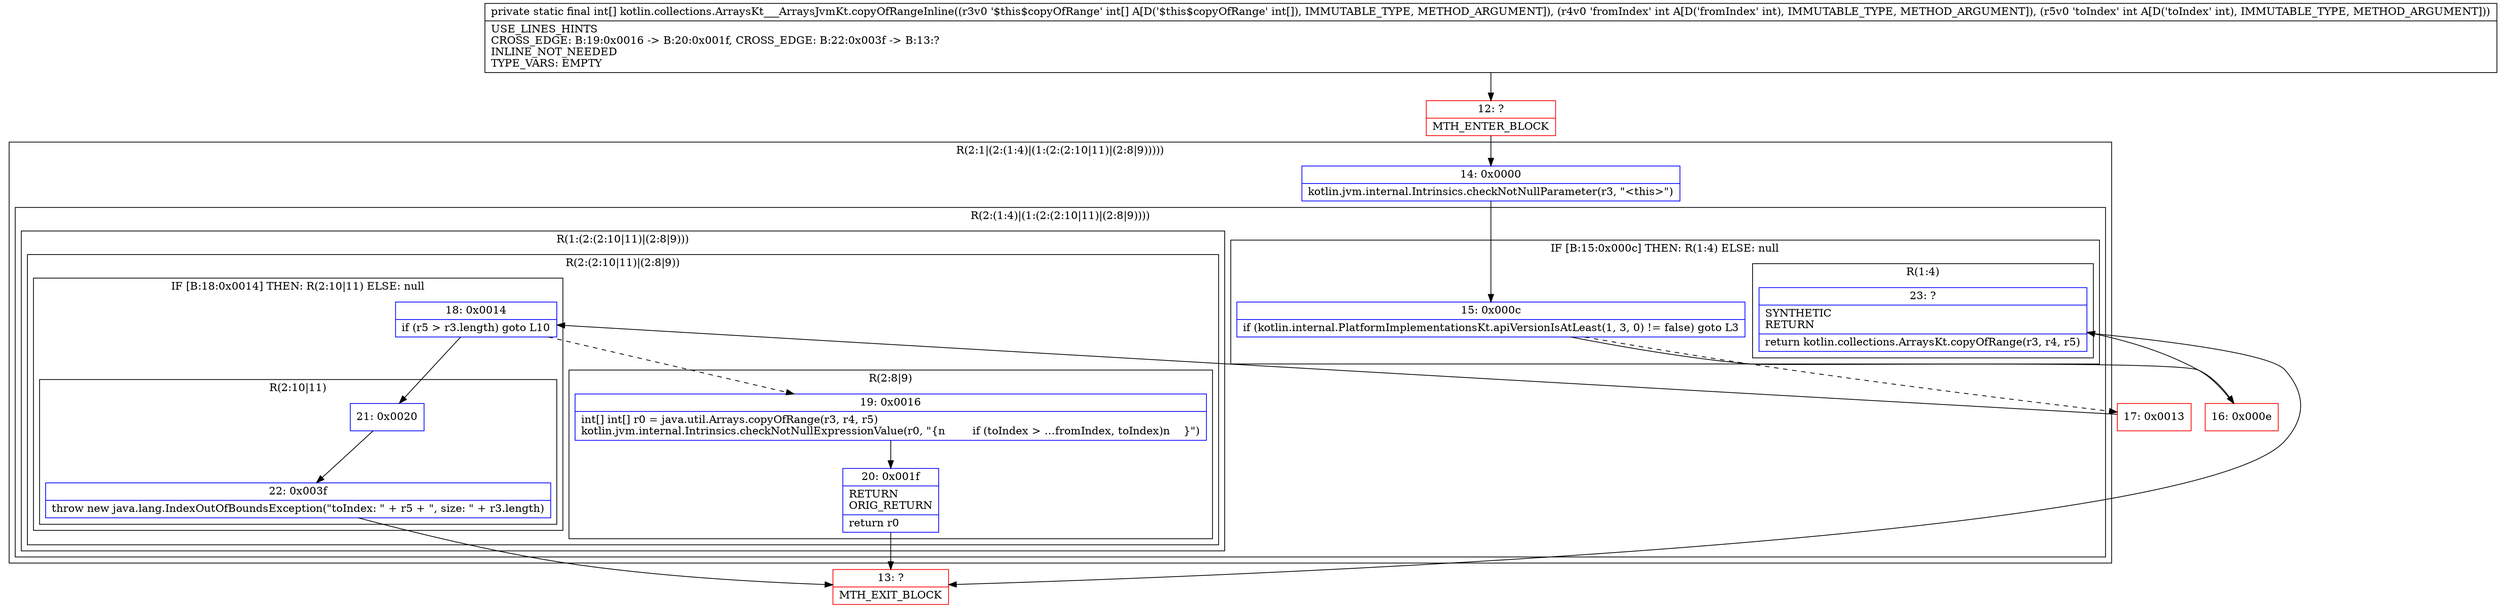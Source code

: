 digraph "CFG forkotlin.collections.ArraysKt___ArraysJvmKt.copyOfRangeInline([III)[I" {
subgraph cluster_Region_993218700 {
label = "R(2:1|(2:(1:4)|(1:(2:(2:10|11)|(2:8|9)))))";
node [shape=record,color=blue];
Node_14 [shape=record,label="{14\:\ 0x0000|kotlin.jvm.internal.Intrinsics.checkNotNullParameter(r3, \"\<this\>\")\l}"];
subgraph cluster_Region_674066846 {
label = "R(2:(1:4)|(1:(2:(2:10|11)|(2:8|9))))";
node [shape=record,color=blue];
subgraph cluster_IfRegion_1789112237 {
label = "IF [B:15:0x000c] THEN: R(1:4) ELSE: null";
node [shape=record,color=blue];
Node_15 [shape=record,label="{15\:\ 0x000c|if (kotlin.internal.PlatformImplementationsKt.apiVersionIsAtLeast(1, 3, 0) != false) goto L3\l}"];
subgraph cluster_Region_716445043 {
label = "R(1:4)";
node [shape=record,color=blue];
Node_23 [shape=record,label="{23\:\ ?|SYNTHETIC\lRETURN\l|return kotlin.collections.ArraysKt.copyOfRange(r3, r4, r5)\l}"];
}
}
subgraph cluster_Region_195205017 {
label = "R(1:(2:(2:10|11)|(2:8|9)))";
node [shape=record,color=blue];
subgraph cluster_Region_1220585202 {
label = "R(2:(2:10|11)|(2:8|9))";
node [shape=record,color=blue];
subgraph cluster_IfRegion_1072281216 {
label = "IF [B:18:0x0014] THEN: R(2:10|11) ELSE: null";
node [shape=record,color=blue];
Node_18 [shape=record,label="{18\:\ 0x0014|if (r5 \> r3.length) goto L10\l}"];
subgraph cluster_Region_897332099 {
label = "R(2:10|11)";
node [shape=record,color=blue];
Node_21 [shape=record,label="{21\:\ 0x0020}"];
Node_22 [shape=record,label="{22\:\ 0x003f|throw new java.lang.IndexOutOfBoundsException(\"toIndex: \" + r5 + \", size: \" + r3.length)\l}"];
}
}
subgraph cluster_Region_1619040926 {
label = "R(2:8|9)";
node [shape=record,color=blue];
Node_19 [shape=record,label="{19\:\ 0x0016|int[] int[] r0 = java.util.Arrays.copyOfRange(r3, r4, r5)\lkotlin.jvm.internal.Intrinsics.checkNotNullExpressionValue(r0, \"\{n        if (toIndex \> …fromIndex, toIndex)n    \}\")\l}"];
Node_20 [shape=record,label="{20\:\ 0x001f|RETURN\lORIG_RETURN\l|return r0\l}"];
}
}
}
}
}
Node_12 [shape=record,color=red,label="{12\:\ ?|MTH_ENTER_BLOCK\l}"];
Node_16 [shape=record,color=red,label="{16\:\ 0x000e}"];
Node_13 [shape=record,color=red,label="{13\:\ ?|MTH_EXIT_BLOCK\l}"];
Node_17 [shape=record,color=red,label="{17\:\ 0x0013}"];
MethodNode[shape=record,label="{private static final int[] kotlin.collections.ArraysKt___ArraysJvmKt.copyOfRangeInline((r3v0 '$this$copyOfRange' int[] A[D('$this$copyOfRange' int[]), IMMUTABLE_TYPE, METHOD_ARGUMENT]), (r4v0 'fromIndex' int A[D('fromIndex' int), IMMUTABLE_TYPE, METHOD_ARGUMENT]), (r5v0 'toIndex' int A[D('toIndex' int), IMMUTABLE_TYPE, METHOD_ARGUMENT]))  | USE_LINES_HINTS\lCROSS_EDGE: B:19:0x0016 \-\> B:20:0x001f, CROSS_EDGE: B:22:0x003f \-\> B:13:?\lINLINE_NOT_NEEDED\lTYPE_VARS: EMPTY\l}"];
MethodNode -> Node_12;Node_14 -> Node_15;
Node_15 -> Node_16;
Node_15 -> Node_17[style=dashed];
Node_23 -> Node_13;
Node_18 -> Node_19[style=dashed];
Node_18 -> Node_21;
Node_21 -> Node_22;
Node_22 -> Node_13;
Node_19 -> Node_20;
Node_20 -> Node_13;
Node_12 -> Node_14;
Node_16 -> Node_23;
Node_17 -> Node_18;
}

